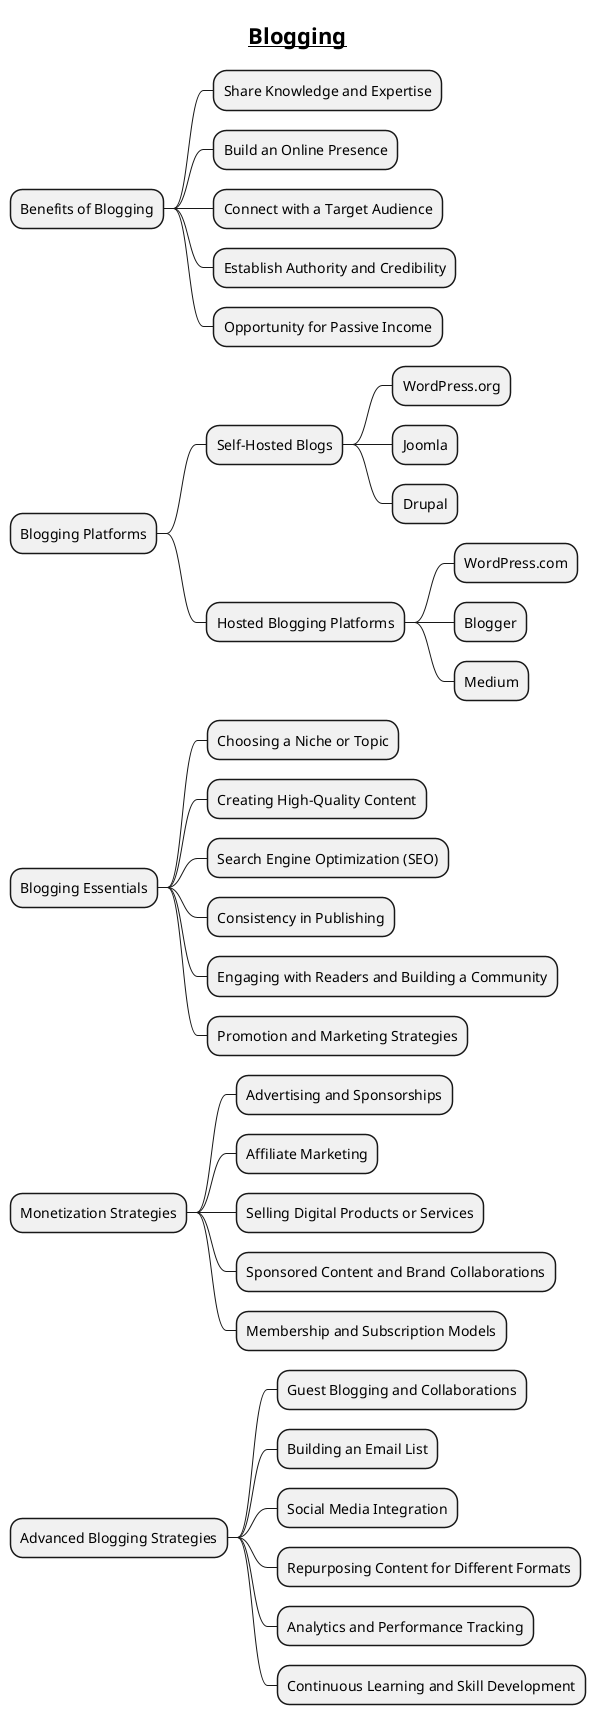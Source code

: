 @startmindmap
title = __Blogging__

* Benefits of Blogging
** Share Knowledge and Expertise
** Build an Online Presence
** Connect with a Target Audience
** Establish Authority and Credibility
** Opportunity for Passive Income

* Blogging Platforms
** Self-Hosted Blogs
*** WordPress.org
*** Joomla
*** Drupal
** Hosted Blogging Platforms
*** WordPress.com
*** Blogger
*** Medium

* Blogging Essentials
** Choosing a Niche or Topic
** Creating High-Quality Content
** Search Engine Optimization (SEO)
** Consistency in Publishing
** Engaging with Readers and Building a Community
** Promotion and Marketing Strategies

* Monetization Strategies
** Advertising and Sponsorships
** Affiliate Marketing
** Selling Digital Products or Services
** Sponsored Content and Brand Collaborations
** Membership and Subscription Models

* Advanced Blogging Strategies
** Guest Blogging and Collaborations
** Building an Email List
** Social Media Integration
** Repurposing Content for Different Formats
** Analytics and Performance Tracking
** Continuous Learning and Skill Development

@endmindmap
